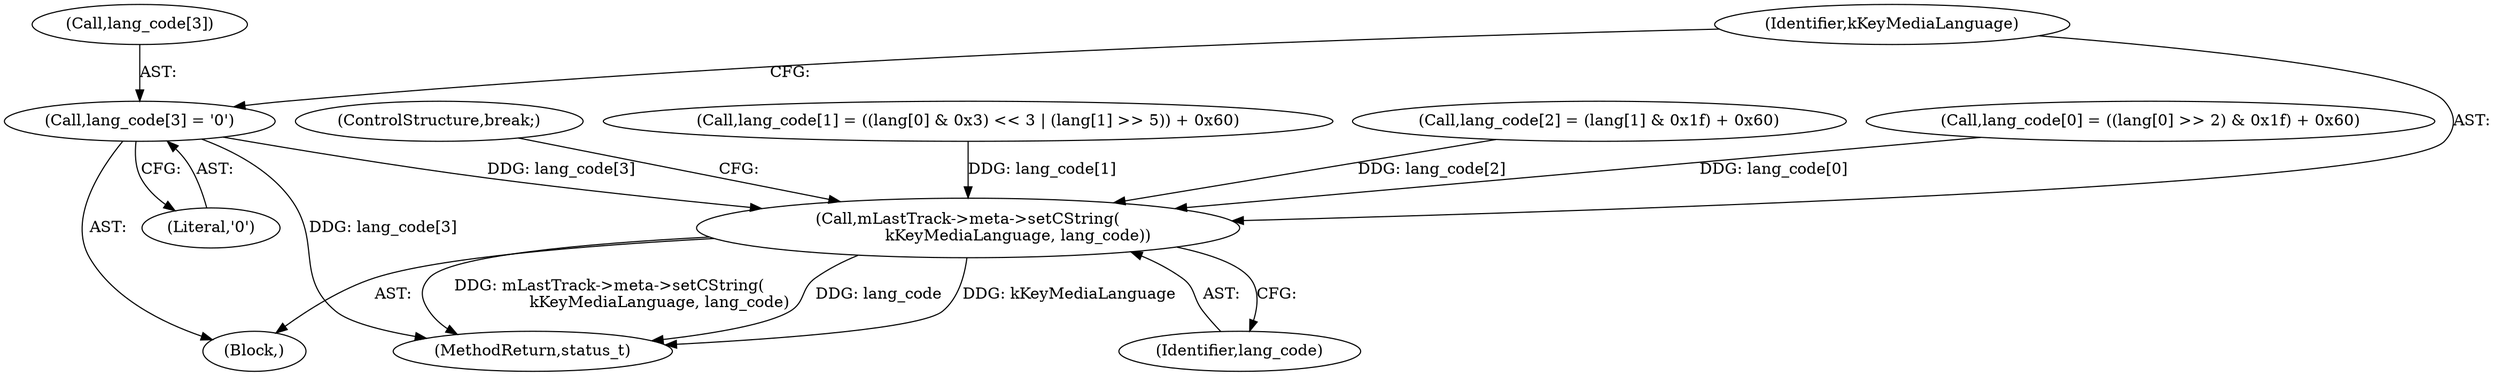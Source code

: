 digraph "0_Android_e7142a0703bc93f75e213e96ebc19000022afed9@array" {
"1001420" [label="(Call,lang_code[3] = '\0')"];
"1001425" [label="(Call,mLastTrack->meta->setCString(\n                    kKeyMediaLanguage, lang_code))"];
"1001377" [label="(Call,lang_code[0] = ((lang[0] >> 2) & 0x1f) + 0x60)"];
"1001426" [label="(Identifier,kKeyMediaLanguage)"];
"1001153" [label="(Block,)"];
"1001421" [label="(Call,lang_code[3])"];
"1001420" [label="(Call,lang_code[3] = '\0')"];
"1001427" [label="(Identifier,lang_code)"];
"1003275" [label="(MethodReturn,status_t)"];
"1001424" [label="(Literal,'\0')"];
"1001428" [label="(ControlStructure,break;)"];
"1001425" [label="(Call,mLastTrack->meta->setCString(\n                    kKeyMediaLanguage, lang_code))"];
"1001390" [label="(Call,lang_code[1] = ((lang[0] & 0x3) << 3 | (lang[1] >> 5)) + 0x60)"];
"1001409" [label="(Call,lang_code[2] = (lang[1] & 0x1f) + 0x60)"];
"1001420" -> "1001153"  [label="AST: "];
"1001420" -> "1001424"  [label="CFG: "];
"1001421" -> "1001420"  [label="AST: "];
"1001424" -> "1001420"  [label="AST: "];
"1001426" -> "1001420"  [label="CFG: "];
"1001420" -> "1003275"  [label="DDG: lang_code[3]"];
"1001420" -> "1001425"  [label="DDG: lang_code[3]"];
"1001425" -> "1001153"  [label="AST: "];
"1001425" -> "1001427"  [label="CFG: "];
"1001426" -> "1001425"  [label="AST: "];
"1001427" -> "1001425"  [label="AST: "];
"1001428" -> "1001425"  [label="CFG: "];
"1001425" -> "1003275"  [label="DDG: mLastTrack->meta->setCString(\n                    kKeyMediaLanguage, lang_code)"];
"1001425" -> "1003275"  [label="DDG: lang_code"];
"1001425" -> "1003275"  [label="DDG: kKeyMediaLanguage"];
"1001409" -> "1001425"  [label="DDG: lang_code[2]"];
"1001390" -> "1001425"  [label="DDG: lang_code[1]"];
"1001377" -> "1001425"  [label="DDG: lang_code[0]"];
}
